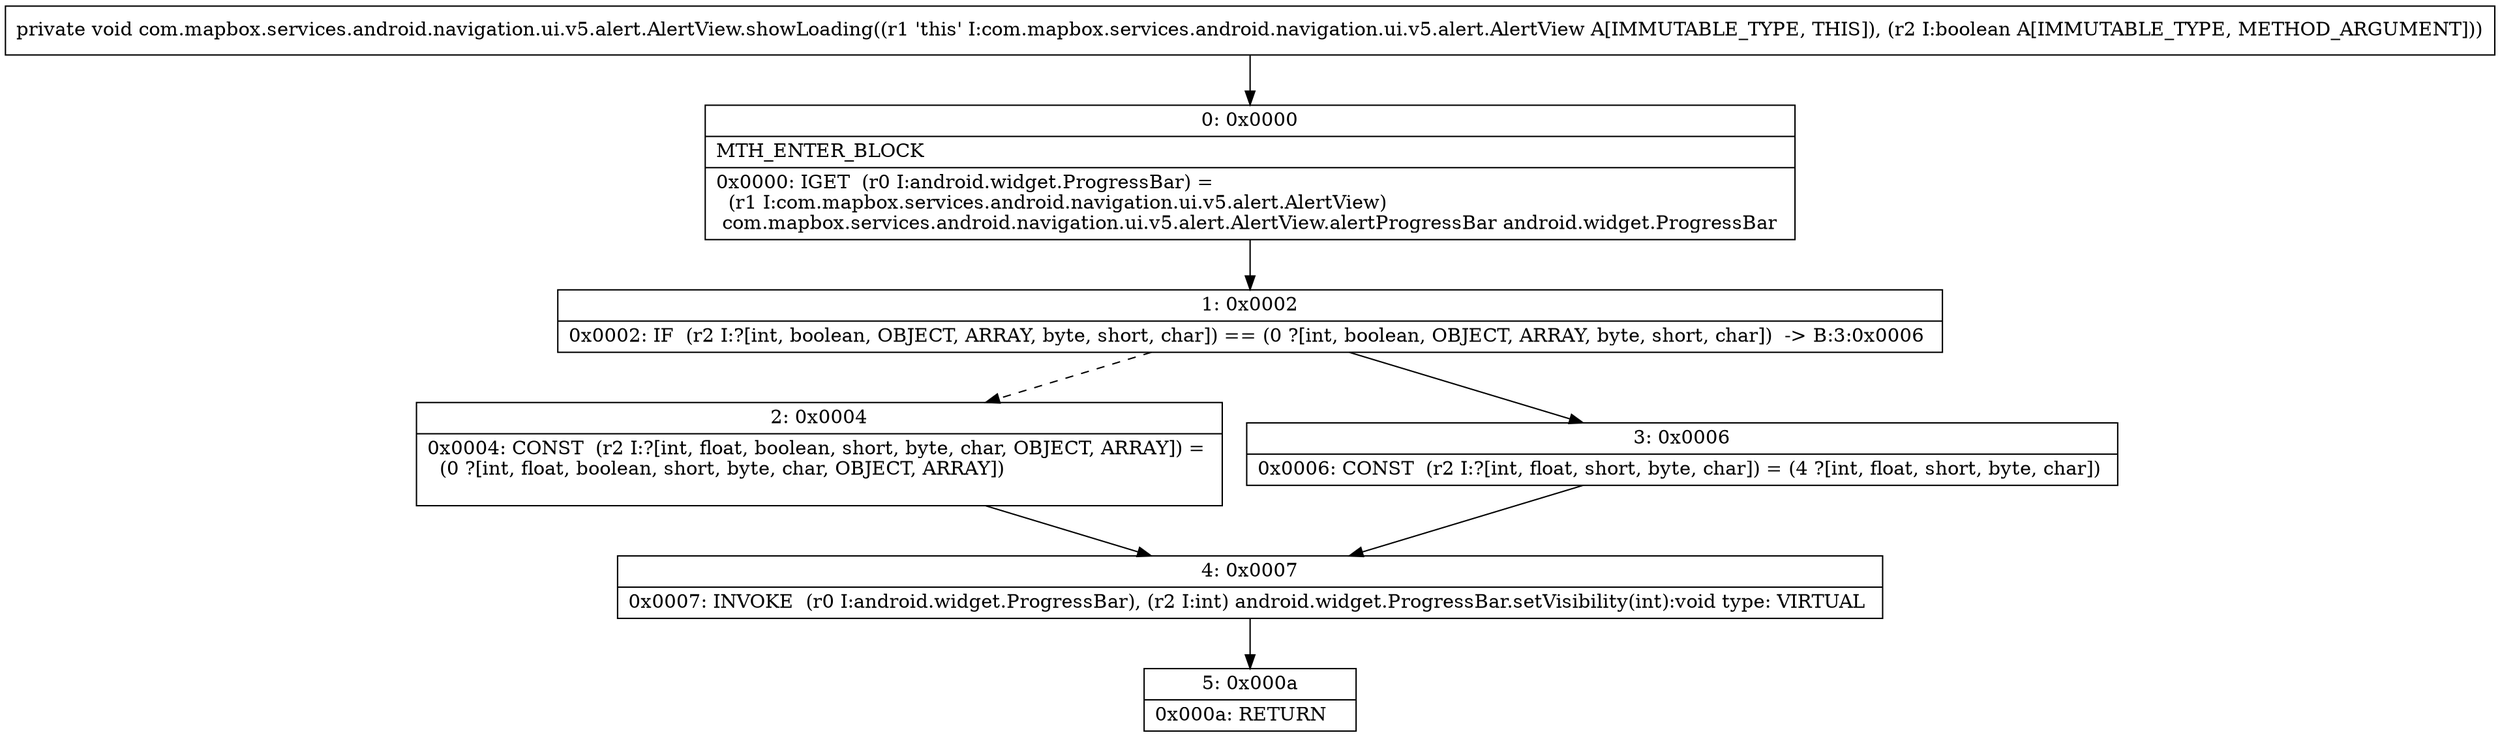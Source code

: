 digraph "CFG forcom.mapbox.services.android.navigation.ui.v5.alert.AlertView.showLoading(Z)V" {
Node_0 [shape=record,label="{0\:\ 0x0000|MTH_ENTER_BLOCK\l|0x0000: IGET  (r0 I:android.widget.ProgressBar) = \l  (r1 I:com.mapbox.services.android.navigation.ui.v5.alert.AlertView)\l com.mapbox.services.android.navigation.ui.v5.alert.AlertView.alertProgressBar android.widget.ProgressBar \l}"];
Node_1 [shape=record,label="{1\:\ 0x0002|0x0002: IF  (r2 I:?[int, boolean, OBJECT, ARRAY, byte, short, char]) == (0 ?[int, boolean, OBJECT, ARRAY, byte, short, char])  \-\> B:3:0x0006 \l}"];
Node_2 [shape=record,label="{2\:\ 0x0004|0x0004: CONST  (r2 I:?[int, float, boolean, short, byte, char, OBJECT, ARRAY]) = \l  (0 ?[int, float, boolean, short, byte, char, OBJECT, ARRAY])\l \l}"];
Node_3 [shape=record,label="{3\:\ 0x0006|0x0006: CONST  (r2 I:?[int, float, short, byte, char]) = (4 ?[int, float, short, byte, char]) \l}"];
Node_4 [shape=record,label="{4\:\ 0x0007|0x0007: INVOKE  (r0 I:android.widget.ProgressBar), (r2 I:int) android.widget.ProgressBar.setVisibility(int):void type: VIRTUAL \l}"];
Node_5 [shape=record,label="{5\:\ 0x000a|0x000a: RETURN   \l}"];
MethodNode[shape=record,label="{private void com.mapbox.services.android.navigation.ui.v5.alert.AlertView.showLoading((r1 'this' I:com.mapbox.services.android.navigation.ui.v5.alert.AlertView A[IMMUTABLE_TYPE, THIS]), (r2 I:boolean A[IMMUTABLE_TYPE, METHOD_ARGUMENT])) }"];
MethodNode -> Node_0;
Node_0 -> Node_1;
Node_1 -> Node_2[style=dashed];
Node_1 -> Node_3;
Node_2 -> Node_4;
Node_3 -> Node_4;
Node_4 -> Node_5;
}

